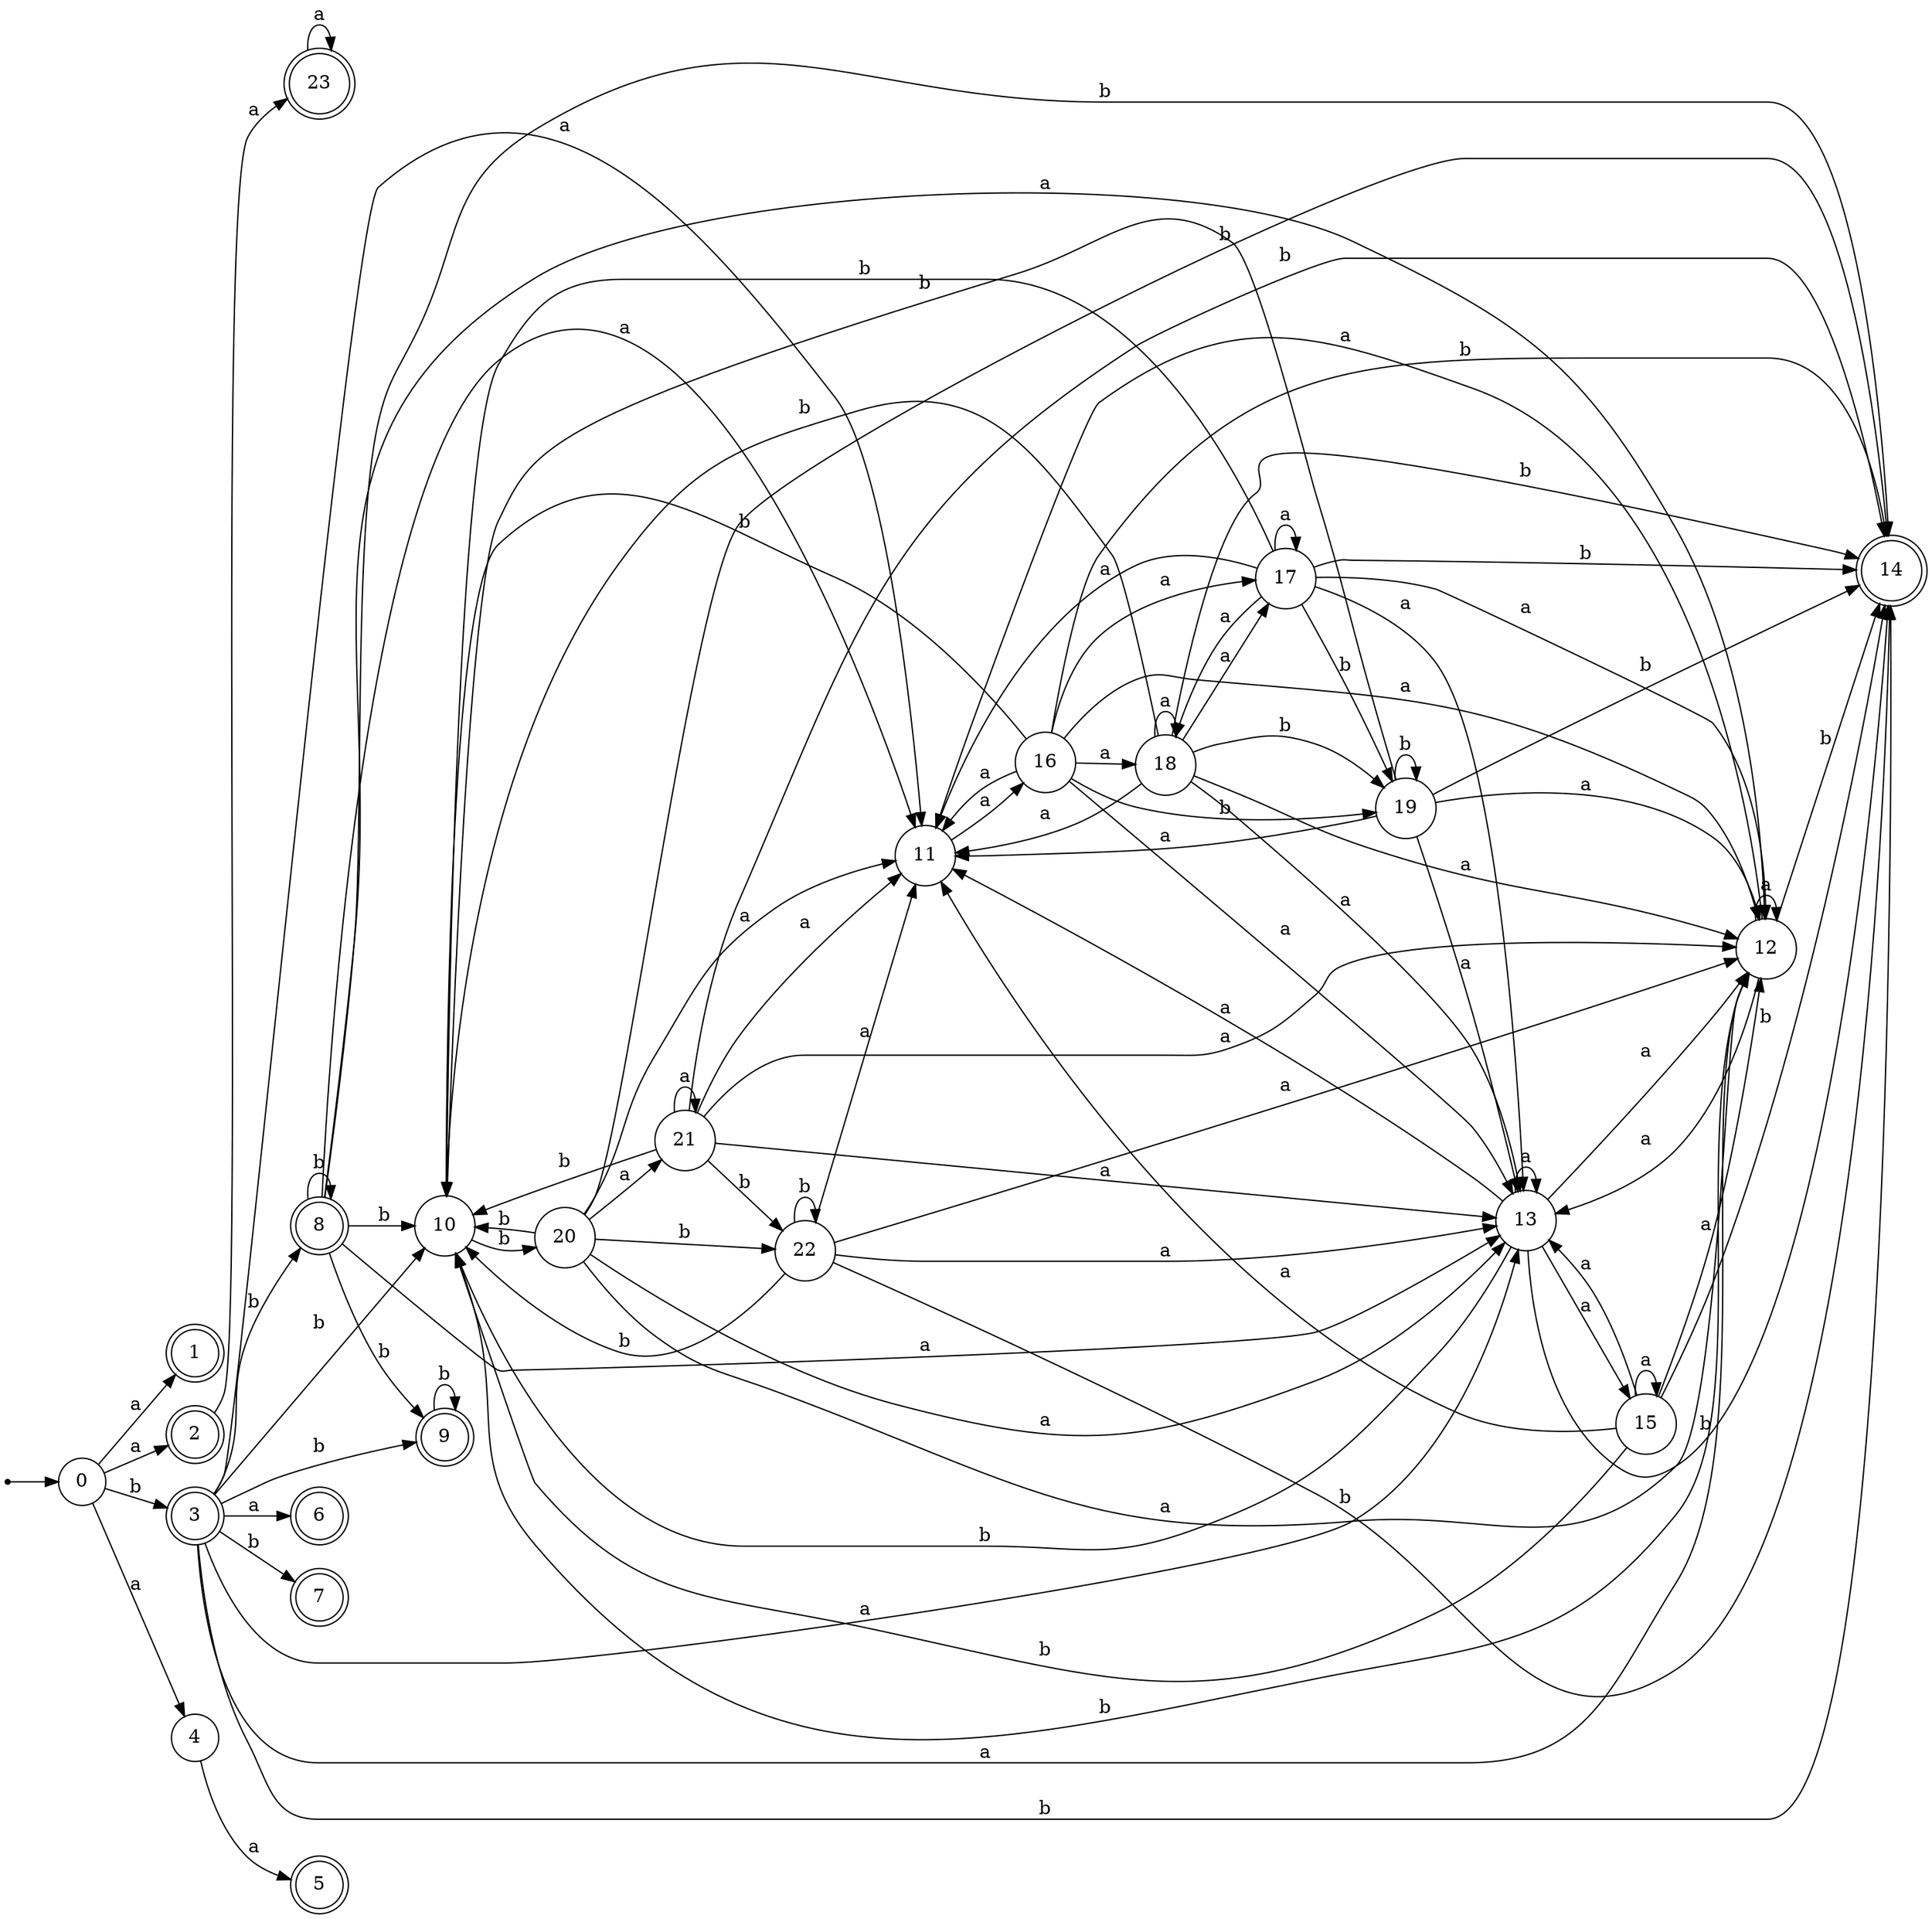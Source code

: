 digraph finite_state_machine {
rankdir=LR;
size="20,20";
node [shape = point]; "dummy0"
node [shape = circle]; "0";
"dummy0" -> "0";
node [shape = doublecircle]; "1";node [shape = doublecircle]; "2";node [shape = doublecircle]; "3";node [shape = circle]; "4";
node [shape = doublecircle]; "5";node [shape = doublecircle]; "6";node [shape = doublecircle]; "7";node [shape = doublecircle]; "8";node [shape = doublecircle]; "9";node [shape = circle]; "10";
node [shape = circle]; "11";
node [shape = circle]; "12";
node [shape = circle]; "13";
node [shape = doublecircle]; "14";node [shape = circle]; "15";
node [shape = circle]; "16";
node [shape = circle]; "17";
node [shape = circle]; "18";
node [shape = circle]; "19";
node [shape = circle]; "20";
node [shape = circle]; "21";
node [shape = circle]; "22";
node [shape = doublecircle]; "23";"0" -> "1" [label = "a"];
 "0" -> "2" [label = "a"];
 "0" -> "4" [label = "a"];
 "0" -> "3" [label = "b"];
 "4" -> "5" [label = "a"];
 "3" -> "11" [label = "a"];
 "3" -> "12" [label = "a"];
 "3" -> "13" [label = "a"];
 "3" -> "6" [label = "a"];
 "3" -> "7" [label = "b"];
 "3" -> "8" [label = "b"];
 "3" -> "9" [label = "b"];
 "3" -> "10" [label = "b"];
 "3" -> "14" [label = "b"];
 "13" -> "11" [label = "a"];
 "13" -> "12" [label = "a"];
 "13" -> "13" [label = "a"];
 "13" -> "15" [label = "a"];
 "13" -> "10" [label = "b"];
 "13" -> "14" [label = "b"];
 "15" -> "11" [label = "a"];
 "15" -> "12" [label = "a"];
 "15" -> "13" [label = "a"];
 "15" -> "15" [label = "a"];
 "15" -> "10" [label = "b"];
 "15" -> "14" [label = "b"];
 "12" -> "11" [label = "a"];
 "12" -> "12" [label = "a"];
 "12" -> "13" [label = "a"];
 "12" -> "10" [label = "b"];
 "12" -> "14" [label = "b"];
 "11" -> "16" [label = "a"];
 "16" -> "17" [label = "a"];
 "16" -> "18" [label = "a"];
 "16" -> "11" [label = "a"];
 "16" -> "12" [label = "a"];
 "16" -> "13" [label = "a"];
 "16" -> "10" [label = "b"];
 "16" -> "19" [label = "b"];
 "16" -> "14" [label = "b"];
 "19" -> "10" [label = "b"];
 "19" -> "19" [label = "b"];
 "19" -> "14" [label = "b"];
 "19" -> "11" [label = "a"];
 "19" -> "12" [label = "a"];
 "19" -> "13" [label = "a"];
 "18" -> "17" [label = "a"];
 "18" -> "18" [label = "a"];
 "18" -> "11" [label = "a"];
 "18" -> "12" [label = "a"];
 "18" -> "13" [label = "a"];
 "18" -> "10" [label = "b"];
 "18" -> "19" [label = "b"];
 "18" -> "14" [label = "b"];
 "17" -> "17" [label = "a"];
 "17" -> "18" [label = "a"];
 "17" -> "11" [label = "a"];
 "17" -> "12" [label = "a"];
 "17" -> "13" [label = "a"];
 "17" -> "10" [label = "b"];
 "17" -> "19" [label = "b"];
 "17" -> "14" [label = "b"];
 "10" -> "20" [label = "b"];
 "20" -> "10" [label = "b"];
 "20" -> "22" [label = "b"];
 "20" -> "14" [label = "b"];
 "20" -> "13" [label = "a"];
 "20" -> "11" [label = "a"];
 "20" -> "12" [label = "a"];
 "20" -> "21" [label = "a"];
 "22" -> "10" [label = "b"];
 "22" -> "22" [label = "b"];
 "22" -> "14" [label = "b"];
 "22" -> "11" [label = "a"];
 "22" -> "12" [label = "a"];
 "22" -> "13" [label = "a"];
 "21" -> "13" [label = "a"];
 "21" -> "11" [label = "a"];
 "21" -> "12" [label = "a"];
 "21" -> "21" [label = "a"];
 "21" -> "10" [label = "b"];
 "21" -> "22" [label = "b"];
 "21" -> "14" [label = "b"];
 "9" -> "9" [label = "b"];
 "8" -> "8" [label = "b"];
 "8" -> "9" [label = "b"];
 "8" -> "10" [label = "b"];
 "8" -> "14" [label = "b"];
 "8" -> "11" [label = "a"];
 "8" -> "12" [label = "a"];
 "8" -> "13" [label = "a"];
 "2" -> "23" [label = "a"];
 "23" -> "23" [label = "a"];
 }
